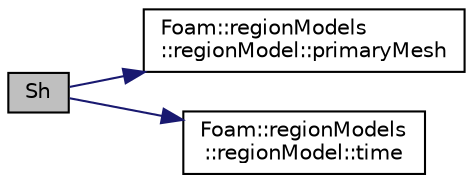 digraph "Sh"
{
  bgcolor="transparent";
  edge [fontname="Helvetica",fontsize="10",labelfontname="Helvetica",labelfontsize="10"];
  node [fontname="Helvetica",fontsize="10",shape=record];
  rankdir="LR";
  Node4940 [label="Sh",height=0.2,width=0.4,color="black", fillcolor="grey75", style="filled", fontcolor="black"];
  Node4940 -> Node4941 [color="midnightblue",fontsize="10",style="solid",fontname="Helvetica"];
  Node4941 [label="Foam::regionModels\l::regionModel::primaryMesh",height=0.2,width=0.4,color="black",URL="$a30073.html#a4fcb1e32ba3faef9cc4757d98726996b",tooltip="Return the reference to the primary mesh database. "];
  Node4940 -> Node4942 [color="midnightblue",fontsize="10",style="solid",fontname="Helvetica"];
  Node4942 [label="Foam::regionModels\l::regionModel::time",height=0.2,width=0.4,color="black",URL="$a30073.html#a1ed86245b170b9f651f62650b1827500",tooltip="Return the reference to the time database. "];
}
